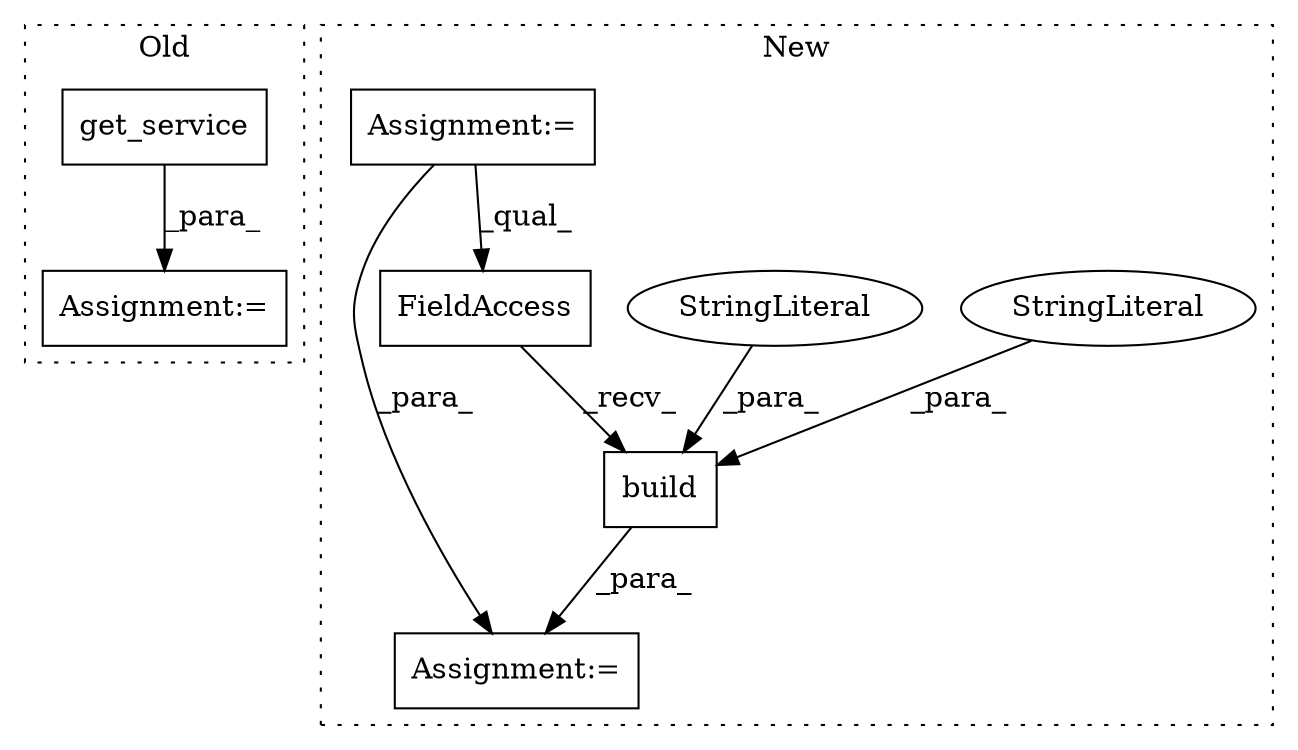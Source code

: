 digraph G {
subgraph cluster0 {
1 [label="get_service" a="32" s="1392" l="13" shape="box"];
6 [label="Assignment:=" a="7" s="1386" l="1" shape="box"];
label = "Old";
style="dotted";
}
subgraph cluster1 {
2 [label="build" a="32" s="1472,1493" l="6,1" shape="box"];
3 [label="StringLiteral" a="45" s="1478" l="10" shape="ellipse"];
4 [label="StringLiteral" a="45" s="1489" l="4" shape="ellipse"];
5 [label="Assignment:=" a="7" s="1445" l="1" shape="box"];
7 [label="Assignment:=" a="7" s="1417" l="15" shape="box"];
8 [label="FieldAccess" a="22" s="1446" l="25" shape="box"];
label = "New";
style="dotted";
}
1 -> 6 [label="_para_"];
2 -> 5 [label="_para_"];
3 -> 2 [label="_para_"];
4 -> 2 [label="_para_"];
7 -> 8 [label="_qual_"];
7 -> 5 [label="_para_"];
8 -> 2 [label="_recv_"];
}